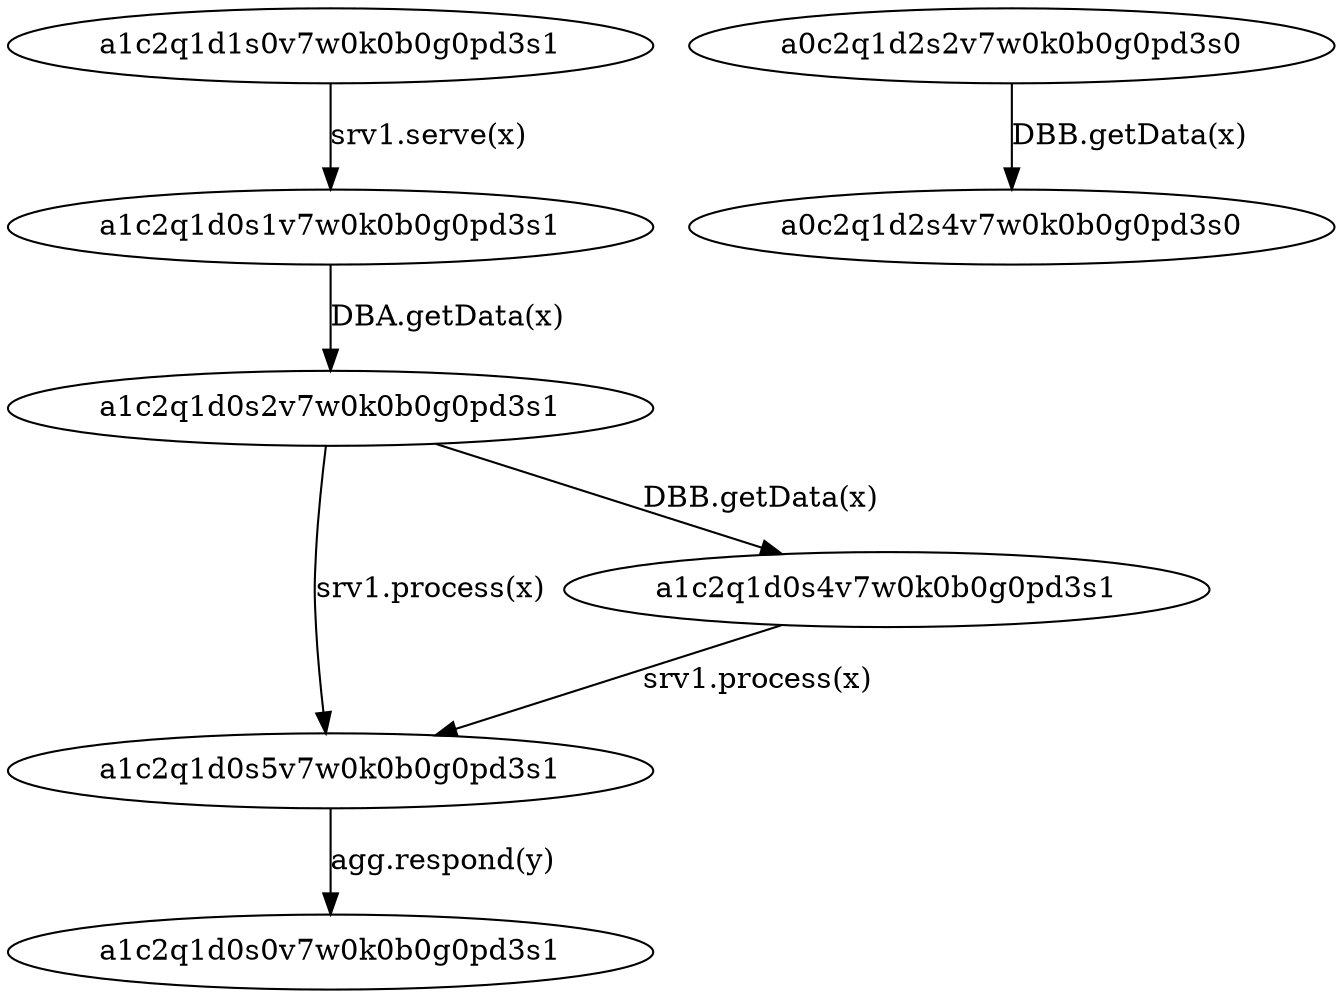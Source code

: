 digraph { 
a1c2q1d0s5v7w0k0b0g0pd3s1->a1c2q1d0s0v7w0k0b0g0pd3s1[label= "agg.respond(y)"];
a1c2q1d1s0v7w0k0b0g0pd3s1->a1c2q1d0s1v7w0k0b0g0pd3s1[label= "srv1.serve(x)"];
a1c2q1d0s2v7w0k0b0g0pd3s1->a1c2q1d0s4v7w0k0b0g0pd3s1[label= "DBB.getData(x)"];
a1c2q1d0s2v7w0k0b0g0pd3s1->a1c2q1d0s5v7w0k0b0g0pd3s1[label= "srv1.process(x)"];
a1c2q1d0s1v7w0k0b0g0pd3s1->a1c2q1d0s2v7w0k0b0g0pd3s1[label= "DBA.getData(x)"];
a1c2q1d0s4v7w0k0b0g0pd3s1->a1c2q1d0s5v7w0k0b0g0pd3s1[label= "srv1.process(x)"];
a0c2q1d2s2v7w0k0b0g0pd3s0->a0c2q1d2s4v7w0k0b0g0pd3s0[label= "DBB.getData(x)"];

}